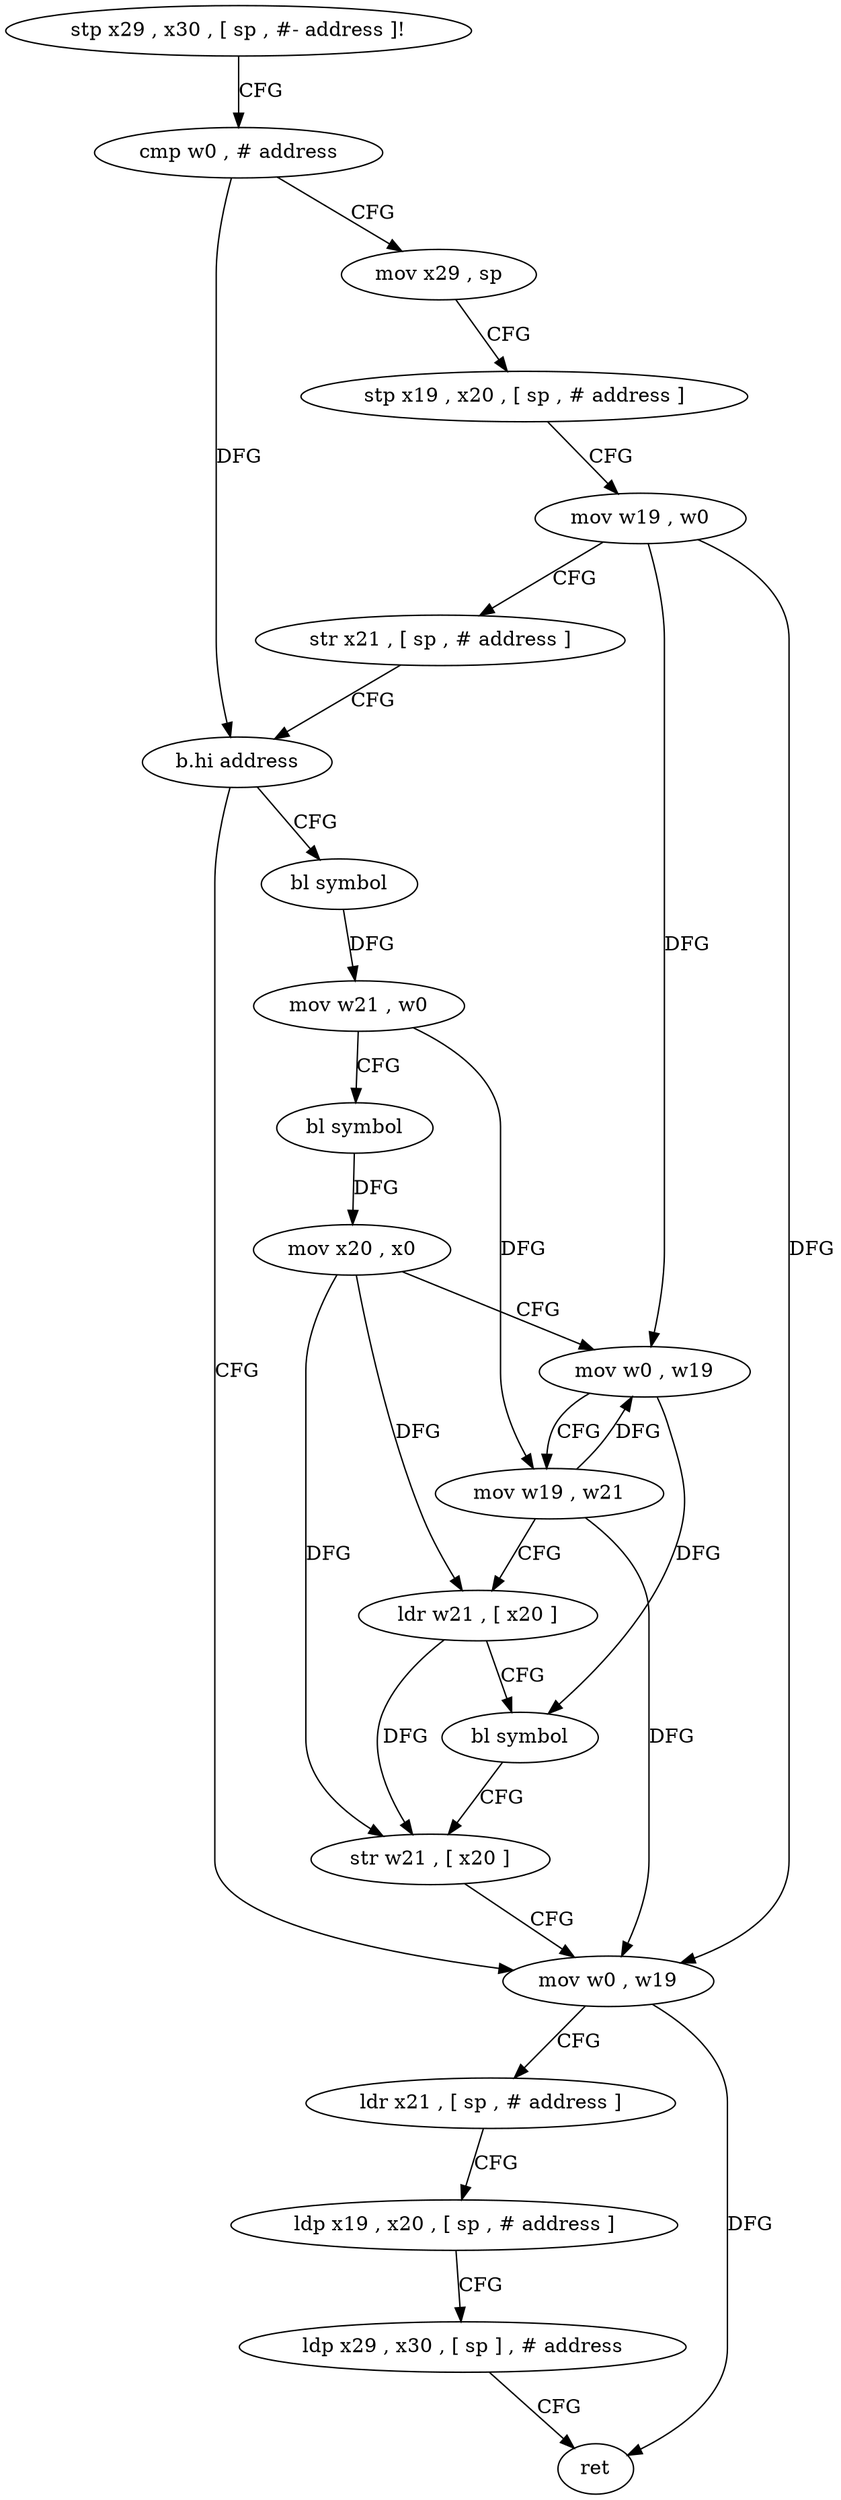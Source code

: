 digraph "func" {
"4372344" [label = "stp x29 , x30 , [ sp , #- address ]!" ]
"4372348" [label = "cmp w0 , # address" ]
"4372352" [label = "mov x29 , sp" ]
"4372356" [label = "stp x19 , x20 , [ sp , # address ]" ]
"4372360" [label = "mov w19 , w0" ]
"4372364" [label = "str x21 , [ sp , # address ]" ]
"4372368" [label = "b.hi address" ]
"4372408" [label = "mov w0 , w19" ]
"4372372" [label = "bl symbol" ]
"4372412" [label = "ldr x21 , [ sp , # address ]" ]
"4372416" [label = "ldp x19 , x20 , [ sp , # address ]" ]
"4372420" [label = "ldp x29 , x30 , [ sp ] , # address" ]
"4372424" [label = "ret" ]
"4372376" [label = "mov w21 , w0" ]
"4372380" [label = "bl symbol" ]
"4372384" [label = "mov x20 , x0" ]
"4372388" [label = "mov w0 , w19" ]
"4372392" [label = "mov w19 , w21" ]
"4372396" [label = "ldr w21 , [ x20 ]" ]
"4372400" [label = "bl symbol" ]
"4372404" [label = "str w21 , [ x20 ]" ]
"4372344" -> "4372348" [ label = "CFG" ]
"4372348" -> "4372352" [ label = "CFG" ]
"4372348" -> "4372368" [ label = "DFG" ]
"4372352" -> "4372356" [ label = "CFG" ]
"4372356" -> "4372360" [ label = "CFG" ]
"4372360" -> "4372364" [ label = "CFG" ]
"4372360" -> "4372408" [ label = "DFG" ]
"4372360" -> "4372388" [ label = "DFG" ]
"4372364" -> "4372368" [ label = "CFG" ]
"4372368" -> "4372408" [ label = "CFG" ]
"4372368" -> "4372372" [ label = "CFG" ]
"4372408" -> "4372412" [ label = "CFG" ]
"4372408" -> "4372424" [ label = "DFG" ]
"4372372" -> "4372376" [ label = "DFG" ]
"4372412" -> "4372416" [ label = "CFG" ]
"4372416" -> "4372420" [ label = "CFG" ]
"4372420" -> "4372424" [ label = "CFG" ]
"4372376" -> "4372380" [ label = "CFG" ]
"4372376" -> "4372392" [ label = "DFG" ]
"4372380" -> "4372384" [ label = "DFG" ]
"4372384" -> "4372388" [ label = "CFG" ]
"4372384" -> "4372396" [ label = "DFG" ]
"4372384" -> "4372404" [ label = "DFG" ]
"4372388" -> "4372392" [ label = "CFG" ]
"4372388" -> "4372400" [ label = "DFG" ]
"4372392" -> "4372396" [ label = "CFG" ]
"4372392" -> "4372408" [ label = "DFG" ]
"4372392" -> "4372388" [ label = "DFG" ]
"4372396" -> "4372400" [ label = "CFG" ]
"4372396" -> "4372404" [ label = "DFG" ]
"4372400" -> "4372404" [ label = "CFG" ]
"4372404" -> "4372408" [ label = "CFG" ]
}
